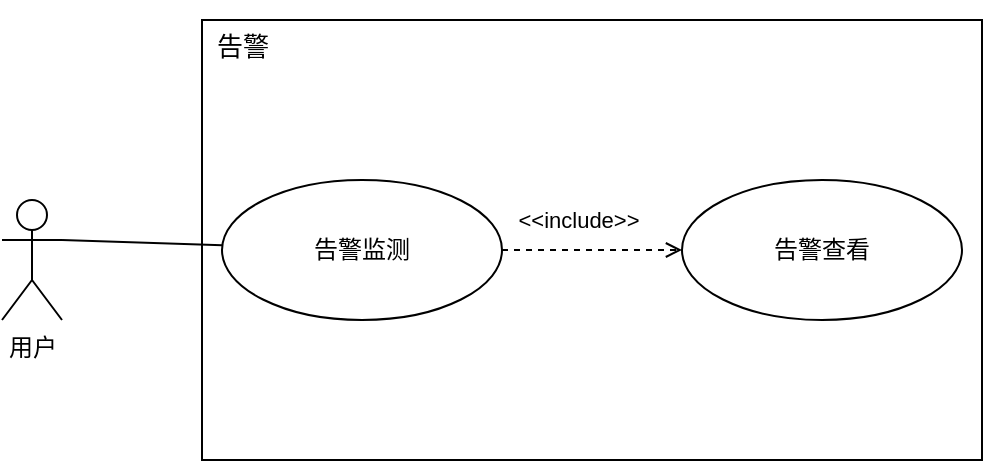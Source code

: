 <mxfile version="21.6.5" type="github">
  <diagram name="第 1 页" id="vKrKG7_EkXcTTwIoFyTx">
    <mxGraphModel dx="954" dy="458" grid="1" gridSize="10" guides="1" tooltips="1" connect="1" arrows="1" fold="1" page="1" pageScale="1" pageWidth="827" pageHeight="1169" math="0" shadow="0">
      <root>
        <mxCell id="0" />
        <mxCell id="1" parent="0" />
        <mxCell id="9OcKqpaFnVQorLDPfMOq-1" value="" style="rounded=0;whiteSpace=wrap;html=1;" vertex="1" parent="1">
          <mxGeometry x="250" y="100" width="390" height="220" as="geometry" />
        </mxCell>
        <mxCell id="9OcKqpaFnVQorLDPfMOq-2" value="用户" style="shape=umlActor;verticalLabelPosition=bottom;verticalAlign=top;html=1;outlineConnect=0;" vertex="1" parent="1">
          <mxGeometry x="150" y="190" width="30" height="60" as="geometry" />
        </mxCell>
        <mxCell id="9OcKqpaFnVQorLDPfMOq-3" value="&lt;span style=&quot;font-weight: normal;&quot;&gt;&lt;font style=&quot;font-size: 13px;&quot;&gt;告警&lt;/font&gt;&lt;/span&gt;" style="text;strokeColor=none;fillColor=none;html=1;fontSize=24;fontStyle=1;verticalAlign=middle;align=center;" vertex="1" parent="1">
          <mxGeometry x="220" y="90" width="100" height="40" as="geometry" />
        </mxCell>
        <mxCell id="9OcKqpaFnVQorLDPfMOq-4" style="rounded=0;orthogonalLoop=1;jettySize=auto;html=1;dashed=1;endArrow=open;endFill=0;exitX=1;exitY=0.5;exitDx=0;exitDy=0;" edge="1" parent="1" source="9OcKqpaFnVQorLDPfMOq-5" target="9OcKqpaFnVQorLDPfMOq-7">
          <mxGeometry relative="1" as="geometry">
            <mxPoint x="450" y="145" as="targetPoint" />
          </mxGeometry>
        </mxCell>
        <mxCell id="9OcKqpaFnVQorLDPfMOq-8" value="&amp;lt;&amp;lt;include&amp;gt;&amp;gt;" style="edgeLabel;html=1;align=center;verticalAlign=middle;resizable=0;points=[];" vertex="1" connectable="0" parent="9OcKqpaFnVQorLDPfMOq-4">
          <mxGeometry x="-0.16" y="-2" relative="1" as="geometry">
            <mxPoint y="-17" as="offset" />
          </mxGeometry>
        </mxCell>
        <mxCell id="9OcKqpaFnVQorLDPfMOq-5" value="告警监测" style="ellipse;whiteSpace=wrap;html=1;" vertex="1" parent="1">
          <mxGeometry x="260" y="180" width="140" height="70" as="geometry" />
        </mxCell>
        <mxCell id="9OcKqpaFnVQorLDPfMOq-6" style="rounded=0;orthogonalLoop=1;jettySize=auto;html=1;endArrow=none;endFill=0;exitX=1;exitY=0.333;exitDx=0;exitDy=0;exitPerimeter=0;" edge="1" parent="1" source="9OcKqpaFnVQorLDPfMOq-2" target="9OcKqpaFnVQorLDPfMOq-5">
          <mxGeometry relative="1" as="geometry" />
        </mxCell>
        <mxCell id="9OcKqpaFnVQorLDPfMOq-7" value="告警查看" style="ellipse;whiteSpace=wrap;html=1;" vertex="1" parent="1">
          <mxGeometry x="490" y="180" width="140" height="70" as="geometry" />
        </mxCell>
      </root>
    </mxGraphModel>
  </diagram>
</mxfile>
